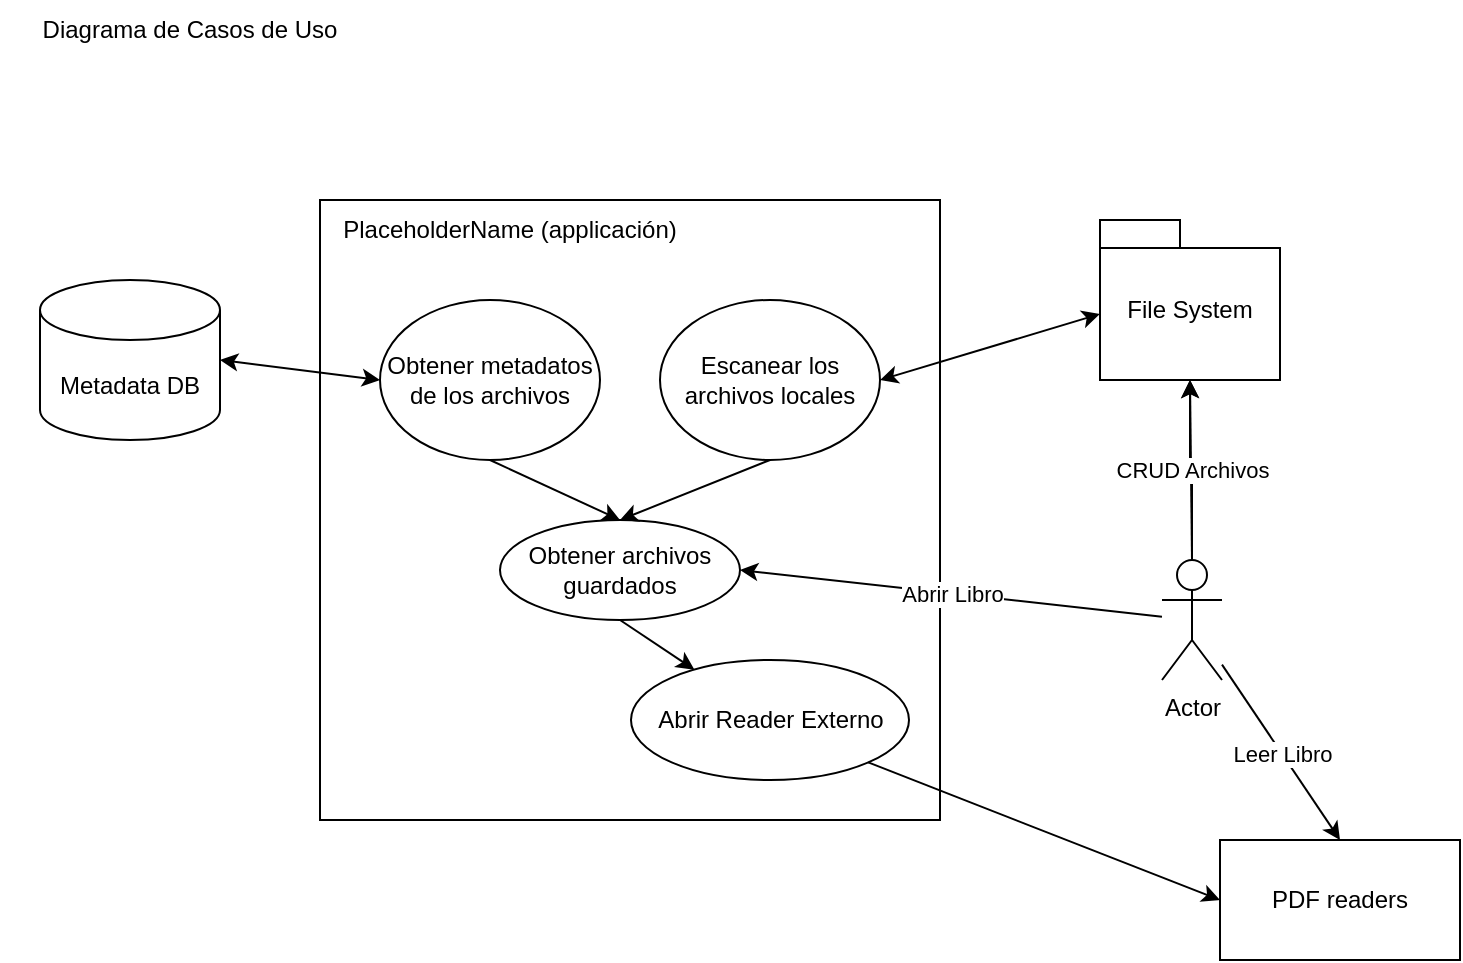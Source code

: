 <mxfile version="24.7.17">
  <diagram name="Página-1" id="bT6gFhFb6Mvh2LkyqdQG">
    <mxGraphModel dx="836" dy="469" grid="1" gridSize="10" guides="1" tooltips="1" connect="1" arrows="1" fold="1" page="1" pageScale="1" pageWidth="827" pageHeight="1169" math="0" shadow="0">
      <root>
        <mxCell id="0" />
        <mxCell id="1" parent="0" />
        <mxCell id="5xy4m32DqWWleb3oJSVg-1" value="Diagrama de Casos de Uso" style="text;html=1;align=center;verticalAlign=middle;whiteSpace=wrap;rounded=0;" vertex="1" parent="1">
          <mxGeometry x="10" y="10" width="190" height="30" as="geometry" />
        </mxCell>
        <mxCell id="5xy4m32DqWWleb3oJSVg-2" value="" style="whiteSpace=wrap;html=1;aspect=fixed;" vertex="1" parent="1">
          <mxGeometry x="170" y="110" width="310" height="310" as="geometry" />
        </mxCell>
        <mxCell id="5xy4m32DqWWleb3oJSVg-3" value="PlaceholderName (applicación)" style="text;html=1;align=center;verticalAlign=middle;whiteSpace=wrap;rounded=0;" vertex="1" parent="1">
          <mxGeometry x="170" y="110" width="190" height="30" as="geometry" />
        </mxCell>
        <mxCell id="5xy4m32DqWWleb3oJSVg-8" value="" style="edgeStyle=orthogonalEdgeStyle;rounded=0;orthogonalLoop=1;jettySize=auto;html=1;" edge="1" parent="1" source="5xy4m32DqWWleb3oJSVg-4" target="5xy4m32DqWWleb3oJSVg-5">
          <mxGeometry relative="1" as="geometry" />
        </mxCell>
        <mxCell id="5xy4m32DqWWleb3oJSVg-4" value="Actor" style="shape=umlActor;verticalLabelPosition=bottom;verticalAlign=top;html=1;outlineConnect=0;" vertex="1" parent="1">
          <mxGeometry x="591" y="290" width="30" height="60" as="geometry" />
        </mxCell>
        <mxCell id="5xy4m32DqWWleb3oJSVg-5" value="&lt;span style=&quot;font-weight: normal;&quot;&gt;File System&lt;/span&gt;" style="shape=folder;fontStyle=1;spacingTop=10;tabWidth=40;tabHeight=14;tabPosition=left;html=1;whiteSpace=wrap;" vertex="1" parent="1">
          <mxGeometry x="560" y="120" width="90" height="80" as="geometry" />
        </mxCell>
        <mxCell id="5xy4m32DqWWleb3oJSVg-6" value="" style="endArrow=classic;html=1;rounded=0;exitX=0.5;exitY=0;exitDx=0;exitDy=0;exitPerimeter=0;entryX=0.5;entryY=1;entryDx=0;entryDy=0;entryPerimeter=0;" edge="1" parent="1" source="5xy4m32DqWWleb3oJSVg-4" target="5xy4m32DqWWleb3oJSVg-5">
          <mxGeometry relative="1" as="geometry">
            <mxPoint x="450" y="230" as="sourcePoint" />
            <mxPoint x="550" y="230" as="targetPoint" />
          </mxGeometry>
        </mxCell>
        <mxCell id="5xy4m32DqWWleb3oJSVg-7" value="CRUD Archivos" style="edgeLabel;resizable=0;html=1;;align=center;verticalAlign=middle;" connectable="0" vertex="1" parent="5xy4m32DqWWleb3oJSVg-6">
          <mxGeometry relative="1" as="geometry" />
        </mxCell>
        <mxCell id="5xy4m32DqWWleb3oJSVg-10" value="Escanear los archivos locales" style="ellipse;whiteSpace=wrap;html=1;" vertex="1" parent="1">
          <mxGeometry x="340" y="160" width="110" height="80" as="geometry" />
        </mxCell>
        <mxCell id="5xy4m32DqWWleb3oJSVg-12" value="Metadata DB" style="shape=cylinder3;whiteSpace=wrap;html=1;boundedLbl=1;backgroundOutline=1;size=15;" vertex="1" parent="1">
          <mxGeometry x="30" y="150" width="90" height="80" as="geometry" />
        </mxCell>
        <mxCell id="5xy4m32DqWWleb3oJSVg-14" value="Obtener metadatos de los archivos" style="ellipse;whiteSpace=wrap;html=1;" vertex="1" parent="1">
          <mxGeometry x="200" y="160" width="110" height="80" as="geometry" />
        </mxCell>
        <mxCell id="5xy4m32DqWWleb3oJSVg-16" value="" style="endArrow=classic;html=1;rounded=0;entryX=1;entryY=0.5;entryDx=0;entryDy=0;" edge="1" parent="1" source="5xy4m32DqWWleb3oJSVg-4" target="5xy4m32DqWWleb3oJSVg-21">
          <mxGeometry relative="1" as="geometry">
            <mxPoint x="300" y="310" as="sourcePoint" />
            <mxPoint x="520" y="310" as="targetPoint" />
          </mxGeometry>
        </mxCell>
        <mxCell id="5xy4m32DqWWleb3oJSVg-17" value="Abrir Libro" style="edgeLabel;resizable=0;html=1;;align=center;verticalAlign=middle;" connectable="0" vertex="1" parent="5xy4m32DqWWleb3oJSVg-16">
          <mxGeometry relative="1" as="geometry" />
        </mxCell>
        <mxCell id="5xy4m32DqWWleb3oJSVg-18" value="" style="endArrow=classic;startArrow=classic;html=1;rounded=0;entryX=0;entryY=0;entryDx=0;entryDy=47;entryPerimeter=0;exitX=1;exitY=0.5;exitDx=0;exitDy=0;" edge="1" parent="1" source="5xy4m32DqWWleb3oJSVg-10" target="5xy4m32DqWWleb3oJSVg-5">
          <mxGeometry width="50" height="50" relative="1" as="geometry">
            <mxPoint x="320" y="330" as="sourcePoint" />
            <mxPoint x="370" y="280" as="targetPoint" />
          </mxGeometry>
        </mxCell>
        <mxCell id="5xy4m32DqWWleb3oJSVg-19" value="" style="endArrow=classic;startArrow=classic;html=1;rounded=0;entryX=1;entryY=0.5;entryDx=0;entryDy=0;entryPerimeter=0;exitX=0;exitY=0.5;exitDx=0;exitDy=0;" edge="1" parent="1" source="5xy4m32DqWWleb3oJSVg-14" target="5xy4m32DqWWleb3oJSVg-12">
          <mxGeometry width="50" height="50" relative="1" as="geometry">
            <mxPoint x="320" y="330" as="sourcePoint" />
            <mxPoint x="370" y="280" as="targetPoint" />
          </mxGeometry>
        </mxCell>
        <mxCell id="5xy4m32DqWWleb3oJSVg-21" value="Obtener archivos guardados" style="ellipse;whiteSpace=wrap;html=1;" vertex="1" parent="1">
          <mxGeometry x="260" y="270" width="120" height="50" as="geometry" />
        </mxCell>
        <mxCell id="5xy4m32DqWWleb3oJSVg-22" value="" style="endArrow=classic;html=1;rounded=0;entryX=0.5;entryY=0;entryDx=0;entryDy=0;exitX=0.5;exitY=1;exitDx=0;exitDy=0;" edge="1" parent="1" source="5xy4m32DqWWleb3oJSVg-10" target="5xy4m32DqWWleb3oJSVg-21">
          <mxGeometry width="50" height="50" relative="1" as="geometry">
            <mxPoint x="320" y="330" as="sourcePoint" />
            <mxPoint x="370" y="280" as="targetPoint" />
          </mxGeometry>
        </mxCell>
        <mxCell id="5xy4m32DqWWleb3oJSVg-23" value="" style="endArrow=classic;html=1;rounded=0;entryX=0.5;entryY=0;entryDx=0;entryDy=0;exitX=0.5;exitY=1;exitDx=0;exitDy=0;" edge="1" parent="1" source="5xy4m32DqWWleb3oJSVg-14" target="5xy4m32DqWWleb3oJSVg-21">
          <mxGeometry width="50" height="50" relative="1" as="geometry">
            <mxPoint x="320" y="330" as="sourcePoint" />
            <mxPoint x="370" y="280" as="targetPoint" />
          </mxGeometry>
        </mxCell>
        <mxCell id="5xy4m32DqWWleb3oJSVg-24" value="Abrir Reader Externo" style="ellipse;whiteSpace=wrap;html=1;" vertex="1" parent="1">
          <mxGeometry x="325.5" y="340" width="139" height="60" as="geometry" />
        </mxCell>
        <mxCell id="5xy4m32DqWWleb3oJSVg-25" value="" style="endArrow=classic;html=1;rounded=0;exitX=0.5;exitY=1;exitDx=0;exitDy=0;" edge="1" parent="1" source="5xy4m32DqWWleb3oJSVg-21" target="5xy4m32DqWWleb3oJSVg-24">
          <mxGeometry width="50" height="50" relative="1" as="geometry">
            <mxPoint x="320" y="330" as="sourcePoint" />
            <mxPoint x="370" y="280" as="targetPoint" />
          </mxGeometry>
        </mxCell>
        <mxCell id="5xy4m32DqWWleb3oJSVg-26" value="PDF readers" style="rounded=0;whiteSpace=wrap;html=1;" vertex="1" parent="1">
          <mxGeometry x="620" y="430" width="120" height="60" as="geometry" />
        </mxCell>
        <mxCell id="5xy4m32DqWWleb3oJSVg-27" value="" style="endArrow=classic;html=1;rounded=0;entryX=0;entryY=0.5;entryDx=0;entryDy=0;exitX=1;exitY=1;exitDx=0;exitDy=0;" edge="1" parent="1" source="5xy4m32DqWWleb3oJSVg-24" target="5xy4m32DqWWleb3oJSVg-26">
          <mxGeometry width="50" height="50" relative="1" as="geometry">
            <mxPoint x="320" y="410" as="sourcePoint" />
            <mxPoint x="370" y="360" as="targetPoint" />
          </mxGeometry>
        </mxCell>
        <mxCell id="5xy4m32DqWWleb3oJSVg-29" value="" style="endArrow=classic;html=1;rounded=0;entryX=0.5;entryY=0;entryDx=0;entryDy=0;" edge="1" parent="1" source="5xy4m32DqWWleb3oJSVg-4" target="5xy4m32DqWWleb3oJSVg-26">
          <mxGeometry relative="1" as="geometry">
            <mxPoint x="310" y="310" as="sourcePoint" />
            <mxPoint x="410" y="310" as="targetPoint" />
          </mxGeometry>
        </mxCell>
        <mxCell id="5xy4m32DqWWleb3oJSVg-30" value="Leer Libro" style="edgeLabel;resizable=0;html=1;;align=center;verticalAlign=middle;" connectable="0" vertex="1" parent="5xy4m32DqWWleb3oJSVg-29">
          <mxGeometry relative="1" as="geometry" />
        </mxCell>
      </root>
    </mxGraphModel>
  </diagram>
</mxfile>
